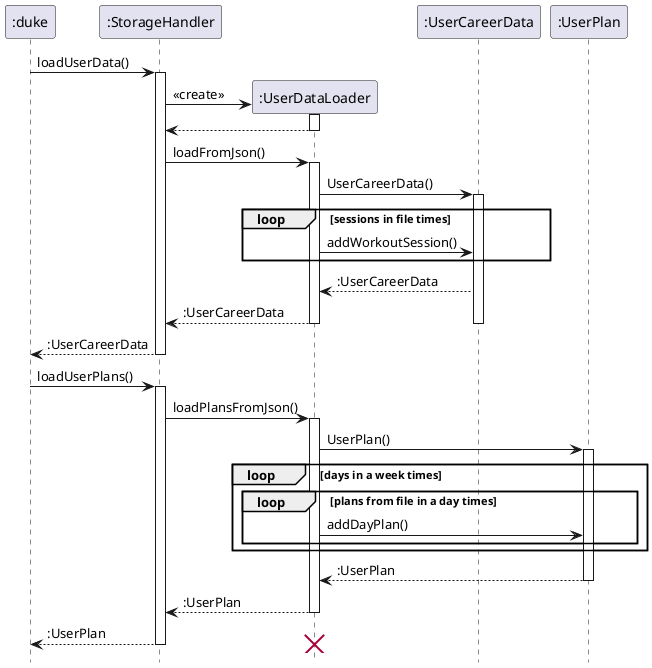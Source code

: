 @startuml
hide footbox
":duke" -> ":StorageHandler" : loadUserData()
activate ":StorageHandler"
create ":UserDataLoader"

":StorageHandler" -> ":UserDataLoader" : <<create>>
activate ":UserDataLoader"
":UserDataLoader" --> ":StorageHandler"
deactivate ":UserDataLoader"

    ":StorageHandler" -> ":UserDataLoader": loadFromJson()
    activate ":UserDataLoader"
        ":UserDataLoader"-> ":UserCareerData": UserCareerData()
        activate ":UserCareerData"
            loop sessions in file times
                ":UserDataLoader" -> ":UserCareerData" : addWorkoutSession()
            end
            ":UserCareerData" --> ":UserDataLoader" : :UserCareerData
        ":UserDataLoader" --> ":StorageHandler" : :UserCareerData
    deactivate ":UserCareerData"
    deactivate ":UserDataLoader"
    ":StorageHandler" --> ":duke" : :UserCareerData
deactivate ":StorageHandler"
":duke" -> ":StorageHandler" : loadUserPlans()
    activate ":StorageHandler"

    ":StorageHandler" -> ":UserDataLoader" : loadPlansFromJson()
    activate ":UserDataLoader"
    ":UserDataLoader" -> ":UserPlan" : UserPlan()
    activate ":UserPlan"
    loop days in a week times
            loop plans from file in a day times
                ":UserDataLoader" -> ":UserPlan" : addDayPlan()
            end
    end
    ":UserPlan" --> ":UserDataLoader" : :UserPlan
    deactivate ":UserPlan"
    ":UserDataLoader" --> ":StorageHandler" : :UserPlan
    deactivate ":UserDataLoader"
    ":StorageHandler" --> ":duke" : :UserPlan
    destroy ":UserDataLoader"

deactivate ":StorageHandler"


@enduml
